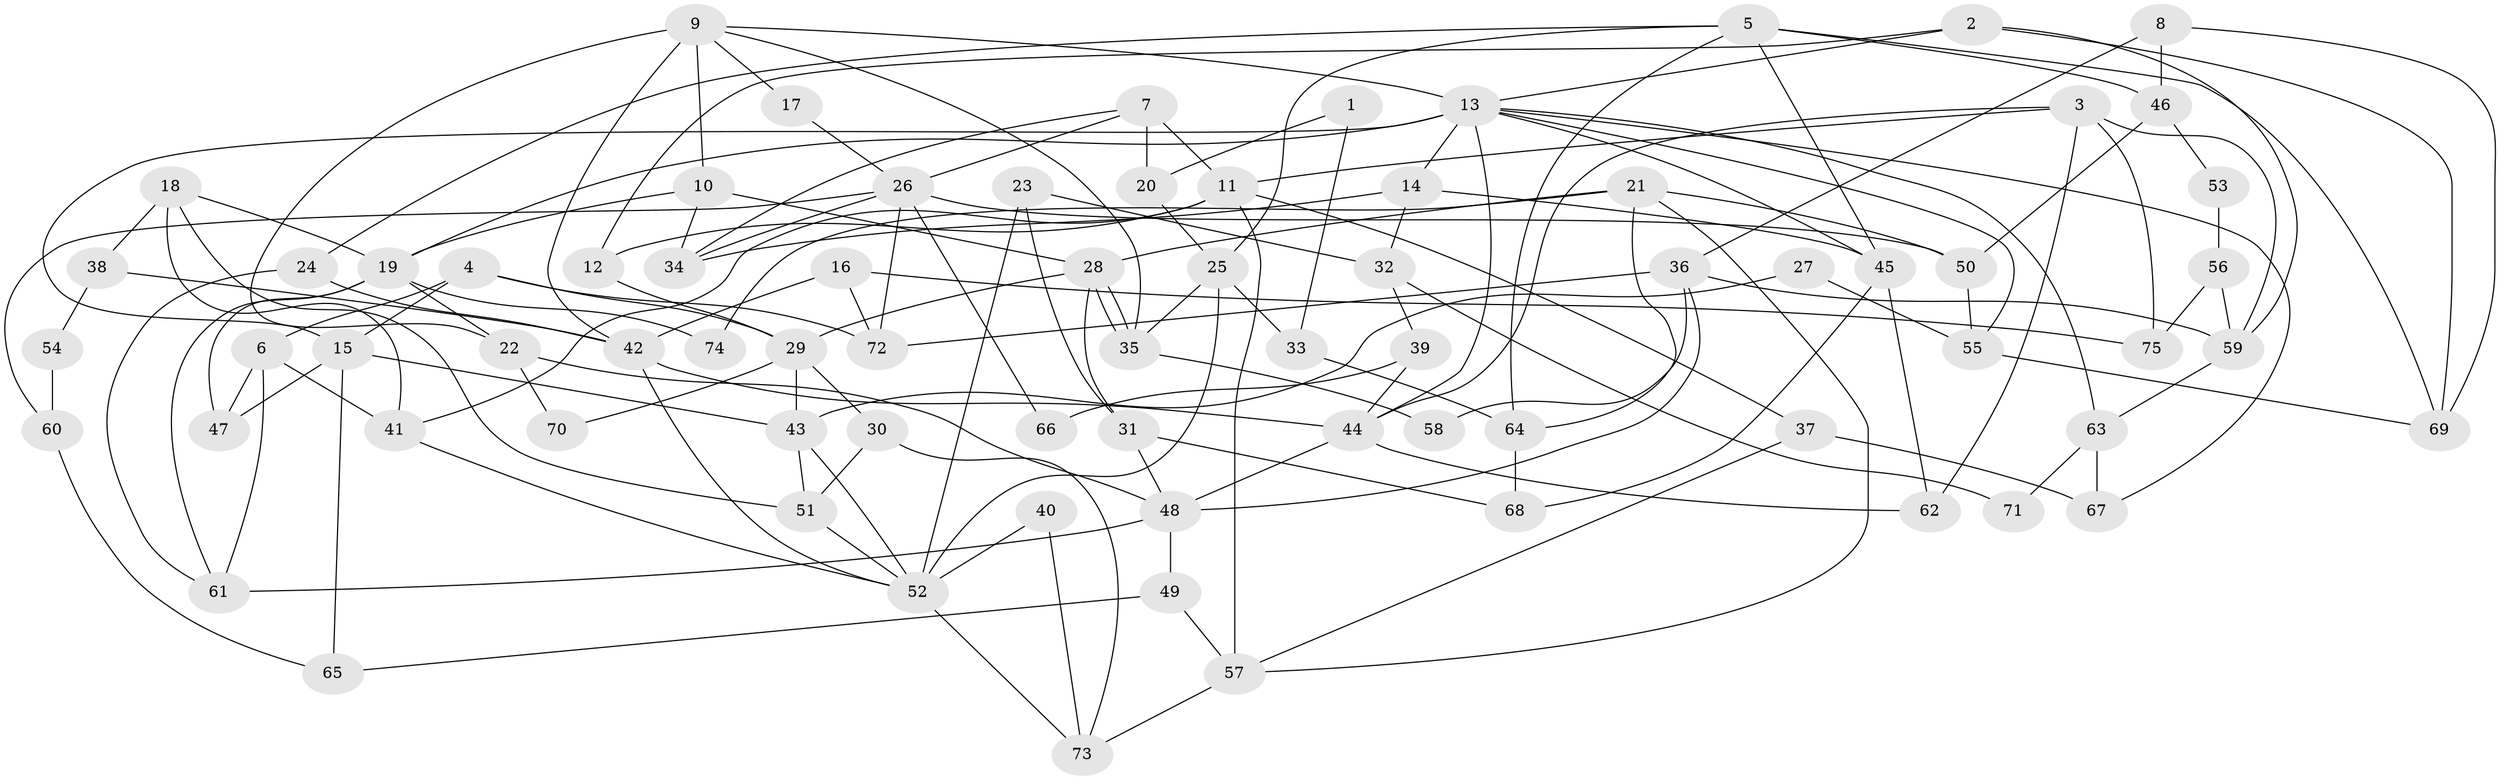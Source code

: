 // Generated by graph-tools (version 1.1) at 2025/26/03/09/25 03:26:20]
// undirected, 75 vertices, 150 edges
graph export_dot {
graph [start="1"]
  node [color=gray90,style=filled];
  1;
  2;
  3;
  4;
  5;
  6;
  7;
  8;
  9;
  10;
  11;
  12;
  13;
  14;
  15;
  16;
  17;
  18;
  19;
  20;
  21;
  22;
  23;
  24;
  25;
  26;
  27;
  28;
  29;
  30;
  31;
  32;
  33;
  34;
  35;
  36;
  37;
  38;
  39;
  40;
  41;
  42;
  43;
  44;
  45;
  46;
  47;
  48;
  49;
  50;
  51;
  52;
  53;
  54;
  55;
  56;
  57;
  58;
  59;
  60;
  61;
  62;
  63;
  64;
  65;
  66;
  67;
  68;
  69;
  70;
  71;
  72;
  73;
  74;
  75;
  1 -- 20;
  1 -- 33;
  2 -- 13;
  2 -- 59;
  2 -- 12;
  2 -- 69;
  3 -- 11;
  3 -- 44;
  3 -- 59;
  3 -- 62;
  3 -- 75;
  4 -- 15;
  4 -- 6;
  4 -- 29;
  4 -- 72;
  5 -- 25;
  5 -- 69;
  5 -- 24;
  5 -- 45;
  5 -- 46;
  5 -- 64;
  6 -- 61;
  6 -- 47;
  6 -- 41;
  7 -- 11;
  7 -- 26;
  7 -- 20;
  7 -- 34;
  8 -- 46;
  8 -- 69;
  8 -- 36;
  9 -- 10;
  9 -- 13;
  9 -- 17;
  9 -- 22;
  9 -- 35;
  9 -- 42;
  10 -- 19;
  10 -- 34;
  10 -- 28;
  11 -- 12;
  11 -- 41;
  11 -- 37;
  11 -- 57;
  12 -- 29;
  13 -- 19;
  13 -- 45;
  13 -- 14;
  13 -- 15;
  13 -- 44;
  13 -- 55;
  13 -- 63;
  13 -- 67;
  14 -- 45;
  14 -- 32;
  14 -- 34;
  15 -- 43;
  15 -- 47;
  15 -- 65;
  16 -- 72;
  16 -- 42;
  16 -- 75;
  17 -- 26;
  18 -- 19;
  18 -- 51;
  18 -- 38;
  18 -- 41;
  19 -- 22;
  19 -- 61;
  19 -- 47;
  19 -- 74;
  20 -- 25;
  21 -- 57;
  21 -- 28;
  21 -- 50;
  21 -- 64;
  21 -- 74;
  22 -- 48;
  22 -- 70;
  23 -- 52;
  23 -- 31;
  23 -- 32;
  24 -- 42;
  24 -- 61;
  25 -- 52;
  25 -- 35;
  25 -- 33;
  26 -- 34;
  26 -- 72;
  26 -- 50;
  26 -- 60;
  26 -- 66;
  27 -- 55;
  27 -- 43;
  28 -- 35;
  28 -- 35;
  28 -- 29;
  28 -- 31;
  29 -- 30;
  29 -- 43;
  29 -- 70;
  30 -- 51;
  30 -- 73;
  31 -- 48;
  31 -- 68;
  32 -- 39;
  32 -- 71;
  33 -- 64;
  35 -- 58;
  36 -- 59;
  36 -- 48;
  36 -- 58;
  36 -- 72;
  37 -- 57;
  37 -- 67;
  38 -- 42;
  38 -- 54;
  39 -- 44;
  39 -- 66;
  40 -- 52;
  40 -- 73;
  41 -- 52;
  42 -- 44;
  42 -- 52;
  43 -- 52;
  43 -- 51;
  44 -- 62;
  44 -- 48;
  45 -- 68;
  45 -- 62;
  46 -- 50;
  46 -- 53;
  48 -- 49;
  48 -- 61;
  49 -- 57;
  49 -- 65;
  50 -- 55;
  51 -- 52;
  52 -- 73;
  53 -- 56;
  54 -- 60;
  55 -- 69;
  56 -- 59;
  56 -- 75;
  57 -- 73;
  59 -- 63;
  60 -- 65;
  63 -- 67;
  63 -- 71;
  64 -- 68;
}
